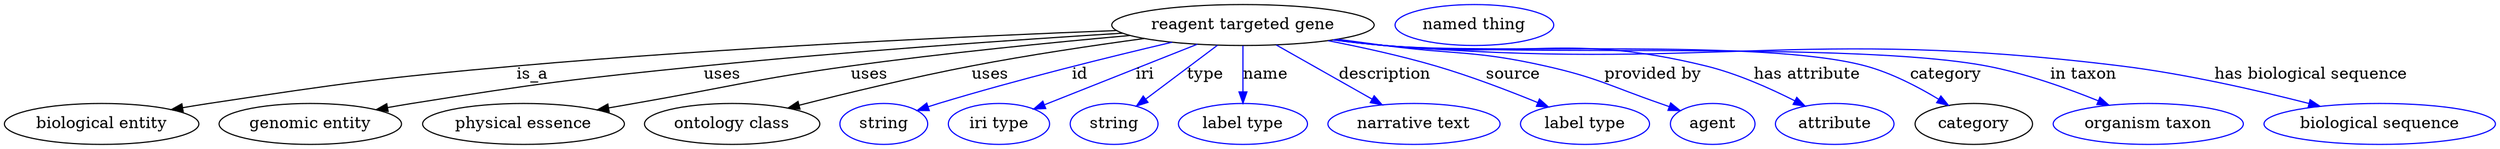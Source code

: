 digraph {
	graph [bb="0,0,2182.5,123"];
	node [label="\N"];
	"reagent targeted gene"	[height=0.5,
		label="reagent targeted gene",
		pos="1085.1,105",
		width=3.1955];
	"biological entity"	[height=0.5,
		pos="85.142,18",
		width=2.3651];
	"reagent targeted gene" -> "biological entity"	[label=is_a,
		lp="462.14,61.5",
		pos="e,146.24,30.57 974.22,100.17 847,95.244 632.25,85.332 448.14,69 328.16,58.357 298.23,54.059 179.14,36 171.73,34.876 164.01,33.619 \
156.31,32.312"];
	"genomic entity"	[height=0.5,
		pos="268.14,18",
		width=2.2206];
	"reagent targeted gene" -> "genomic entity"	[label=uses,
		lp="628.64,61.5",
		pos="e,325.98,30.57 979.33,97.836 883.37,91.85 738.1,81.8 612.14,69 498.45,57.446 469.98,54.062 357.14,36 350.36,34.914 343.3,33.704 \
336.26,32.444"];
	"physical essence"	[height=0.5,
		pos="454.14,18",
		width=2.4553];
	"reagent targeted gene" -> "physical essence"	[label=uses,
		lp="757.64,61.5",
		pos="e,518.84,30.353 985.94,95.775 917.1,89.61 823.36,80.308 741.14,69 656.23,57.322 635.58,50.731 551.14,36 543.88,34.733 536.32,33.411 \
528.75,32.088"];
	"ontology class"	[height=0.5,
		pos="637.14,18",
		width=2.1304];
	"reagent targeted gene" -> "ontology class"	[label=uses,
		lp="863.64,61.5",
		pos="e,686.1,31.944 998.35,93.099 953.11,86.947 896.97,78.577 847.14,69 795.69,59.112 737.81,45.113 695.87,34.442"];
	id	[color=blue,
		height=0.5,
		label=string,
		pos="770.14,18",
		width=1.0652];
	"reagent targeted gene" -> id	[color=blue,
		label=id,
		lp="942.14,61.5",
		pos="e,799.19,29.766 1022.9,89.85 968.53,77.076 887.6,57.096 818.14,36 815.05,35.062 811.87,34.046 808.68,32.993",
		style=solid];
	iri	[color=blue,
		height=0.5,
		label="iri type",
		pos="871.14,18",
		width=1.2277];
	"reagent targeted gene" -> iri	[color=blue,
		label=iri,
		lp="999.14,61.5",
		pos="e,901.61,31.101 1045.1,88.112 1006.9,72.938 949.67,50.192 911.39,34.986",
		style=solid];
	type	[color=blue,
		height=0.5,
		label=string,
		pos="972.14,18",
		width=1.0652];
	"reagent targeted gene" -> type	[color=blue,
		label=type,
		lp="1052.1,61.5",
		pos="e,991.78,33.771 1062.8,87.207 1044.8,73.636 1019.3,54.464 999.93,39.9",
		style=solid];
	name	[color=blue,
		height=0.5,
		label="label type",
		pos="1085.1,18",
		width=1.5707];
	"reagent targeted gene" -> name	[color=blue,
		label=name,
		lp="1105.1,61.5",
		pos="e,1085.1,36.175 1085.1,86.799 1085.1,75.163 1085.1,59.548 1085.1,46.237",
		style=solid];
	description	[color=blue,
		height=0.5,
		label="narrative text",
		pos="1235.1,18",
		width=2.0943];
	"reagent targeted gene" -> description	[color=blue,
		label=description,
		lp="1209.6,61.5",
		pos="e,1207.2,34.83 1114.4,87.409 1138.4,73.796 1172.6,54.447 1198.4,39.798",
		style=solid];
	source	[color=blue,
		height=0.5,
		label="label type",
		pos="1385.1,18",
		width=1.5707];
	"reagent targeted gene" -> source	[color=blue,
		label=source,
		lp="1322.1,61.5",
		pos="e,1353.1,32.902 1159.8,91.212 1189.4,85.444 1223.7,77.912 1254.1,69 1284.7,60.066 1318.2,47.21 1343.7,36.771",
		style=solid];
	"provided by"	[color=blue,
		height=0.5,
		label=agent,
		pos="1497.1,18",
		width=1.0291];
	"reagent targeted gene" -> "provided by"	[color=blue,
		label="provided by",
		lp="1444.6,61.5",
		pos="e,1468.5,29.78 1168.2,92.509 1181.9,90.646 1195.9,88.754 1209.1,87 1271.8,78.709 1288.5,82.872 1350.1,69 1396.2,58.63 1406.5,51.521 \
1451.1,36 1453.7,35.112 1456.3,34.184 1459,33.238",
		style=solid];
	"has attribute"	[color=blue,
		height=0.5,
		label=attribute,
		pos="1604.1,18",
		width=1.4443];
	"reagent targeted gene" -> "has attribute"	[color=blue,
		label="has attribute",
		lp="1580.1,61.5",
		pos="e,1578.1,33.681 1165.8,92.086 1180.2,90.2 1195.1,88.41 1209.1,87 1334.1,74.463 1369.2,98.872 1491.1,69 1518.4,62.333 1547.2,49.446 \
1569,38.425",
		style=solid];
	category	[height=0.5,
		pos="1725.1,18",
		width=1.4263];
	"reagent targeted gene" -> category	[color=blue,
		label=category,
		lp="1700.6,61.5",
		pos="e,1703.2,34.352 1164.7,91.967 1179.5,90.058 1194.8,88.291 1209.1,87 1302.6,78.616 1540.6,93.651 1631.1,69 1653.6,62.882 1676.7,50.669 \
1694.4,39.846",
		style=solid];
	"in taxon"	[color=blue,
		height=0.5,
		label="organism taxon",
		pos="1878.1,18",
		width=2.3109];
	"reagent targeted gene" -> "in taxon"	[color=blue,
		label="in taxon",
		lp="1821.1,61.5",
		pos="e,1843.7,34.482 1164.4,91.909 1179.2,89.994 1194.6,88.239 1209.1,87 1325.9,77.029 1621,90.71 1736.1,69 1770,62.611 1806.7,49.526 \
1834.3,38.344",
		style=solid];
	"has biological sequence"	[color=blue,
		height=0.5,
		label="biological sequence",
		pos="2081.1,18",
		width=2.8164];
	"reagent targeted gene" -> "has biological sequence"	[color=blue,
		label="has biological sequence",
		lp="2020.6,61.5",
		pos="e,2028.9,33.463 1164,91.878 1179,89.953 1194.5,88.202 1209.1,87 1495,63.489 1569.5,104 1854.1,69 1910.6,62.063 1973.6,47.624 2018.9,\
36.038",
		style=solid];
	"named thing_category"	[color=blue,
		height=0.5,
		label="named thing",
		pos="1288.1,105",
		width=1.9318];
}
